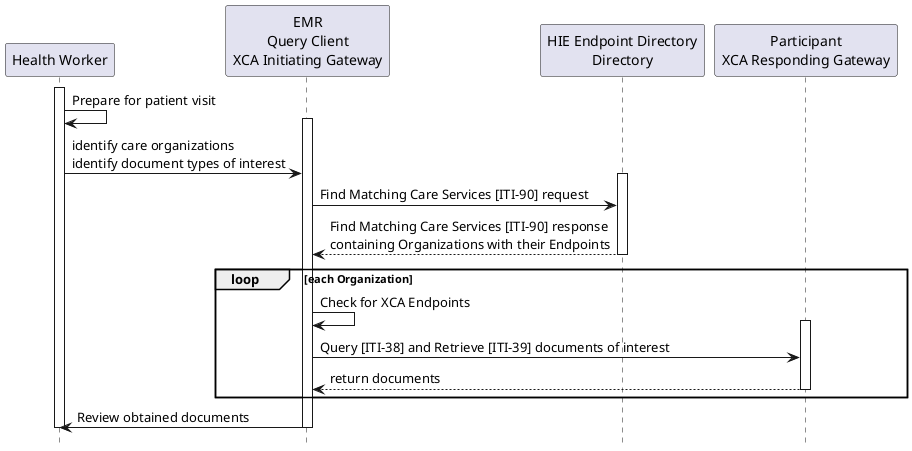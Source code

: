 @startuml usecase6-processflow
hide footbox
participant "Health Worker" as HW
participant "EMR\nQuery Client\nXCA Initiating Gateway" as EMR
participant "HIE Endpoint Directory\nDirectory" as Directory
participant "Participant\nXCA Responding Gateway" as Responder67

activate HW
HW -> HW: Prepare for patient visit
activate EMR
HW -> EMR: identify care organizations\nidentify document types of interest
activate Directory
EMR-> Directory: Find Matching Care Services [ITI-90] request
Directory --> EMR: Find Matching Care Services [ITI-90] response\ncontaining Organizations with their Endpoints
deactivate Directory
loop each Organization
EMR -> EMR: Check for XCA Endpoints
activate Responder67
EMR-> Responder67: Query [ITI-38] and Retrieve [ITI-39] documents of interest
Responder67 --> EMR: return documents
deactivate Responder67
end
EMR -> HW : Review obtained documents
deactivate HW
deactivate EMR
@enduml
